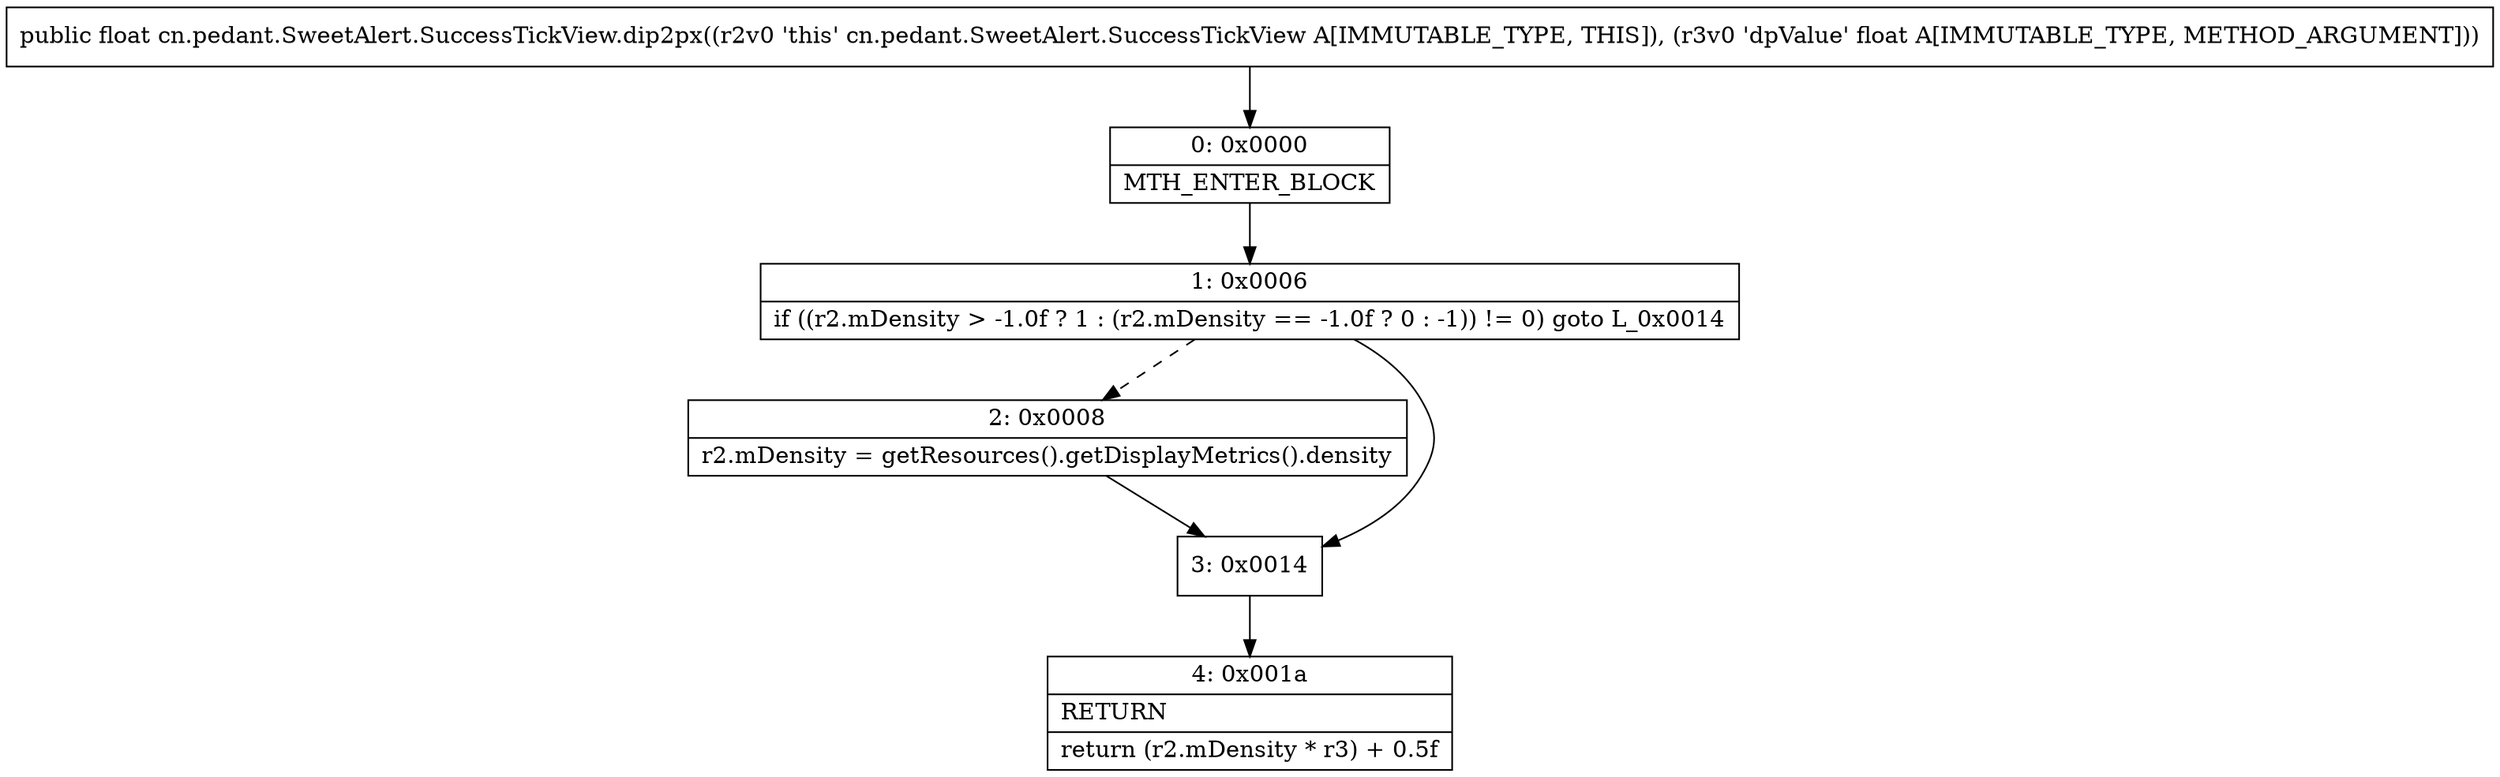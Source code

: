 digraph "CFG forcn.pedant.SweetAlert.SuccessTickView.dip2px(F)F" {
Node_0 [shape=record,label="{0\:\ 0x0000|MTH_ENTER_BLOCK\l}"];
Node_1 [shape=record,label="{1\:\ 0x0006|if ((r2.mDensity \> \-1.0f ? 1 : (r2.mDensity == \-1.0f ? 0 : \-1)) != 0) goto L_0x0014\l}"];
Node_2 [shape=record,label="{2\:\ 0x0008|r2.mDensity = getResources().getDisplayMetrics().density\l}"];
Node_3 [shape=record,label="{3\:\ 0x0014}"];
Node_4 [shape=record,label="{4\:\ 0x001a|RETURN\l|return (r2.mDensity * r3) + 0.5f\l}"];
MethodNode[shape=record,label="{public float cn.pedant.SweetAlert.SuccessTickView.dip2px((r2v0 'this' cn.pedant.SweetAlert.SuccessTickView A[IMMUTABLE_TYPE, THIS]), (r3v0 'dpValue' float A[IMMUTABLE_TYPE, METHOD_ARGUMENT])) }"];
MethodNode -> Node_0;
Node_0 -> Node_1;
Node_1 -> Node_2[style=dashed];
Node_1 -> Node_3;
Node_2 -> Node_3;
Node_3 -> Node_4;
}

